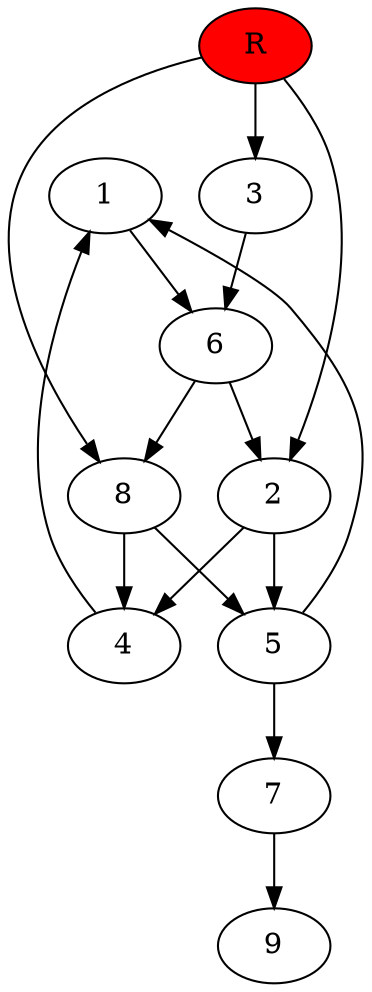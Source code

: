digraph prb37644 {
	1
	2
	3
	4
	5
	6
	7
	8
	R [fillcolor="#ff0000" style=filled]
	1 -> 6
	2 -> 4
	2 -> 5
	3 -> 6
	4 -> 1
	5 -> 1
	5 -> 7
	6 -> 2
	6 -> 8
	7 -> 9
	8 -> 4
	8 -> 5
	R -> 2
	R -> 3
	R -> 8
}
